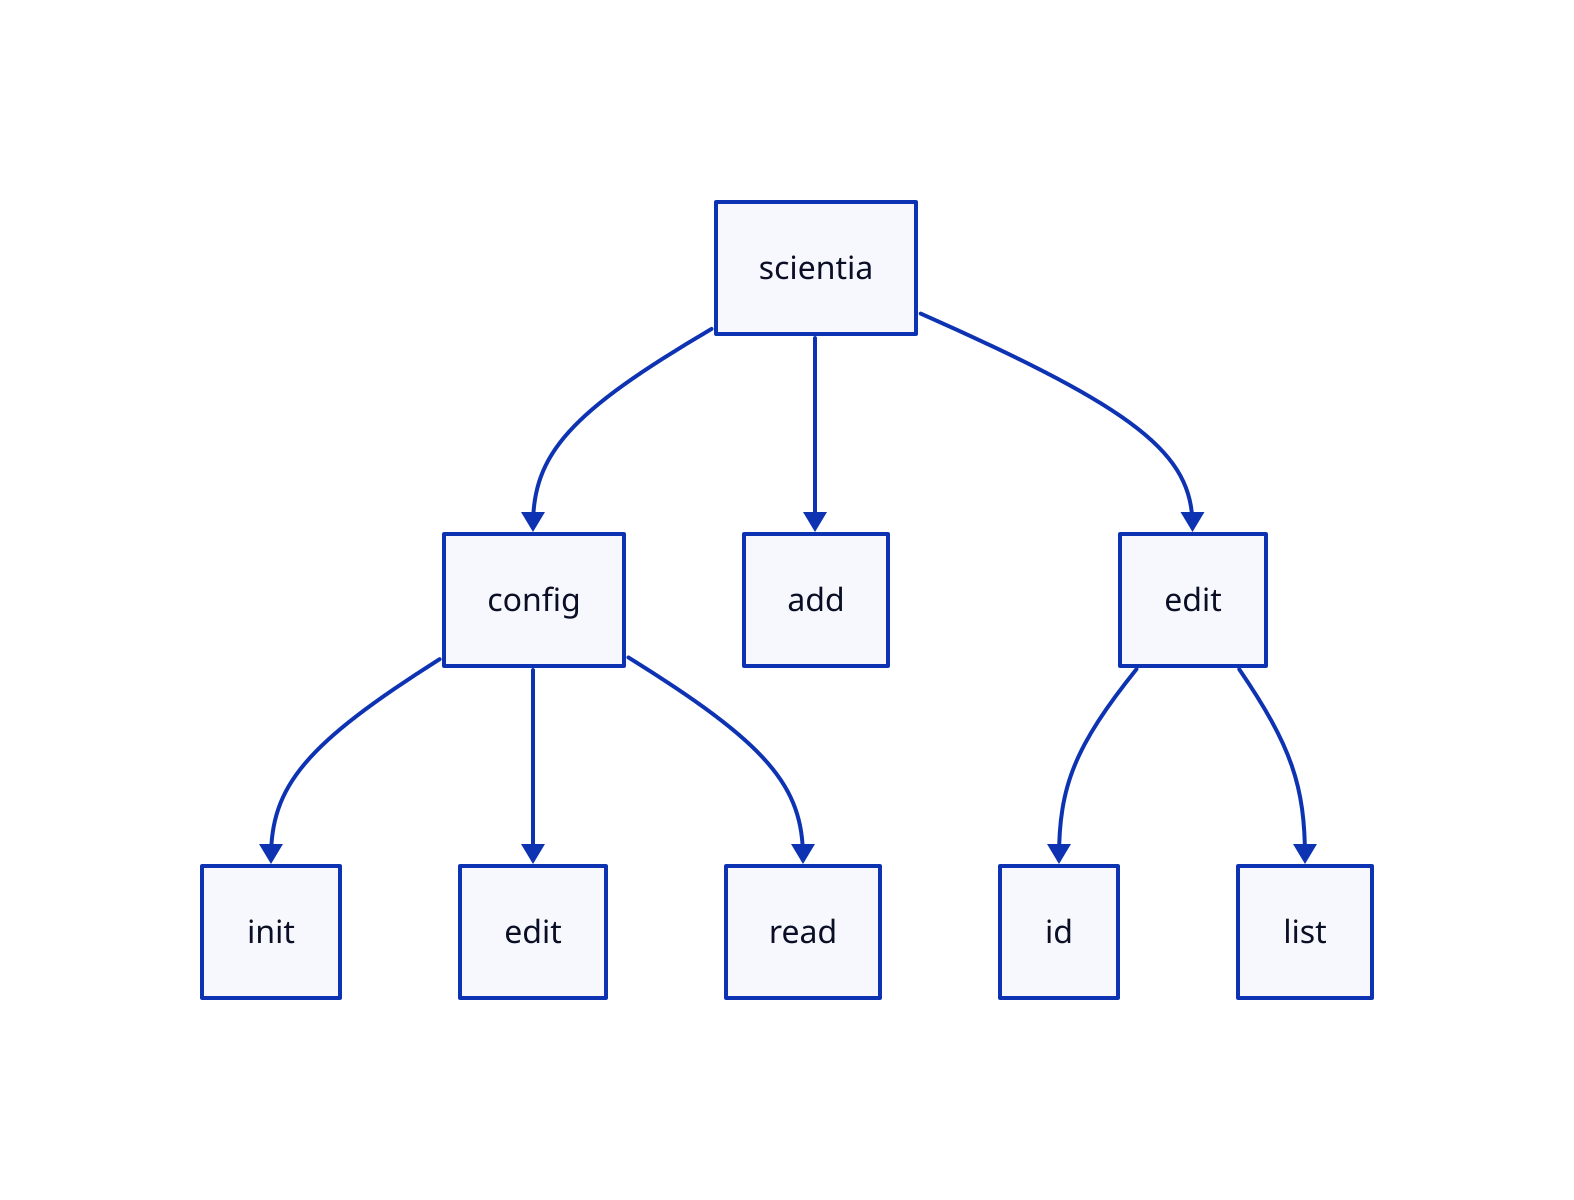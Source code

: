 sc: scientia
cfg: config
cfg_edit: edit
cfg_init: init
cfg_read: read
add: add
edit: edit
edit_id: id
edit_list: list

sc -> cfg
cfg -> cfg_init
cfg -> cfg_edit
cfg -> cfg_read

sc -> add

sc -> edit
edit -> edit_id
edit -> edit_list

